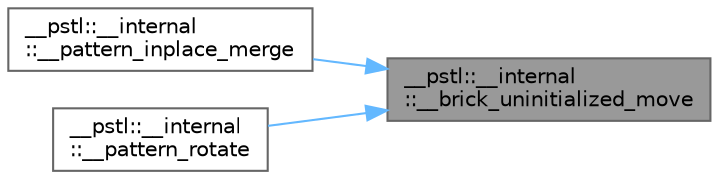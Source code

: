 digraph "__pstl::__internal::__brick_uninitialized_move"
{
 // LATEX_PDF_SIZE
  bgcolor="transparent";
  edge [fontname=Helvetica,fontsize=10,labelfontname=Helvetica,labelfontsize=10];
  node [fontname=Helvetica,fontsize=10,shape=box,height=0.2,width=0.4];
  rankdir="RL";
  Node1 [id="Node000001",label="__pstl::__internal\l::__brick_uninitialized_move",height=0.2,width=0.4,color="gray40", fillcolor="grey60", style="filled", fontcolor="black",tooltip=" "];
  Node1 -> Node2 [id="edge1_Node000001_Node000002",dir="back",color="steelblue1",style="solid",tooltip=" "];
  Node2 [id="Node000002",label="__pstl::__internal\l::__pattern_inplace_merge",height=0.2,width=0.4,color="grey40", fillcolor="white", style="filled",URL="$namespace____pstl_1_1____internal.html#a4776592443a46071702773c7f7fd40d8",tooltip=" "];
  Node1 -> Node3 [id="edge2_Node000001_Node000003",dir="back",color="steelblue1",style="solid",tooltip=" "];
  Node3 [id="Node000003",label="__pstl::__internal\l::__pattern_rotate",height=0.2,width=0.4,color="grey40", fillcolor="white", style="filled",URL="$namespace____pstl_1_1____internal.html#a94a7d55cfbf7d100e9c4605bb77112ca",tooltip=" "];
}
